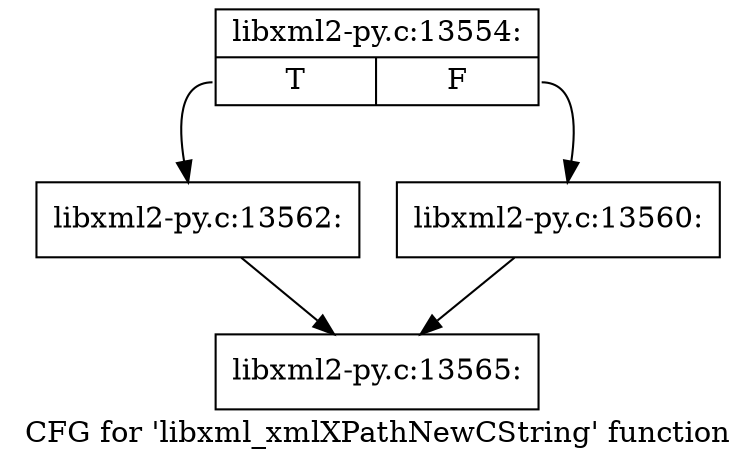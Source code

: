 digraph "CFG for 'libxml_xmlXPathNewCString' function" {
	label="CFG for 'libxml_xmlXPathNewCString' function";

	Node0x42cdf30 [shape=record,label="{libxml2-py.c:13554:|{<s0>T|<s1>F}}"];
	Node0x42cdf30:s0 -> Node0x42cf850;
	Node0x42cdf30:s1 -> Node0x42cf800;
	Node0x42cf800 [shape=record,label="{libxml2-py.c:13560:}"];
	Node0x42cf800 -> Node0x4839ef0;
	Node0x42cf850 [shape=record,label="{libxml2-py.c:13562:}"];
	Node0x42cf850 -> Node0x4839ef0;
	Node0x4839ef0 [shape=record,label="{libxml2-py.c:13565:}"];
}

